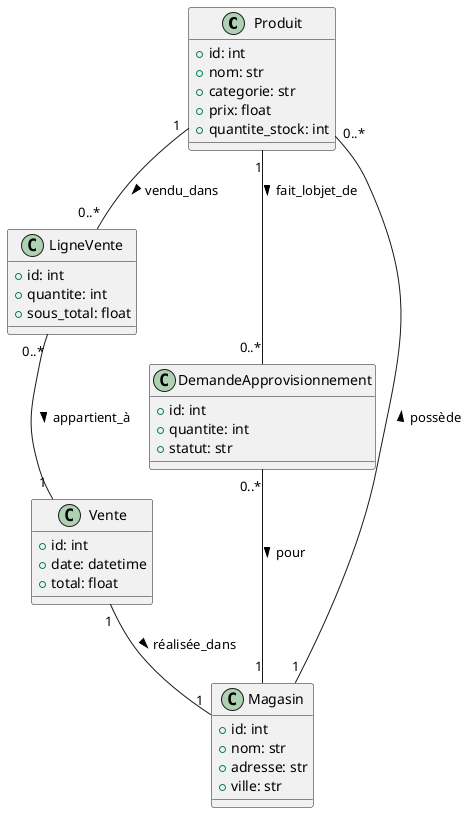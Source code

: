 @startuml diagramme_classes

class Produit {
  +id: int
  +nom: str
  +categorie: str
  +prix: float
  +quantite_stock: int
}

class Magasin {
  +id: int
  +nom: str
  +adresse: str
  +ville: str
}

class Vente {
  +id: int
  +date: datetime
  +total: float
}

class LigneVente {
  +id: int
  +quantite: int
  +sous_total: float
}

class DemandeApprovisionnement {
  +id: int
  +quantite: int
  +statut: str
}

Produit "1" -- "0..*" LigneVente : vendu_dans >
LigneVente "0..*" -- "1" Vente : appartient_à >
Vente "1" -- "1" Magasin : réalisée_dans >
Produit "1" -- "0..*" DemandeApprovisionnement : fait_lobjet_de >
DemandeApprovisionnement "0..*" -- "1" Magasin : pour >

Magasin "1" -- "0..*" Produit : possède >

@enduml
